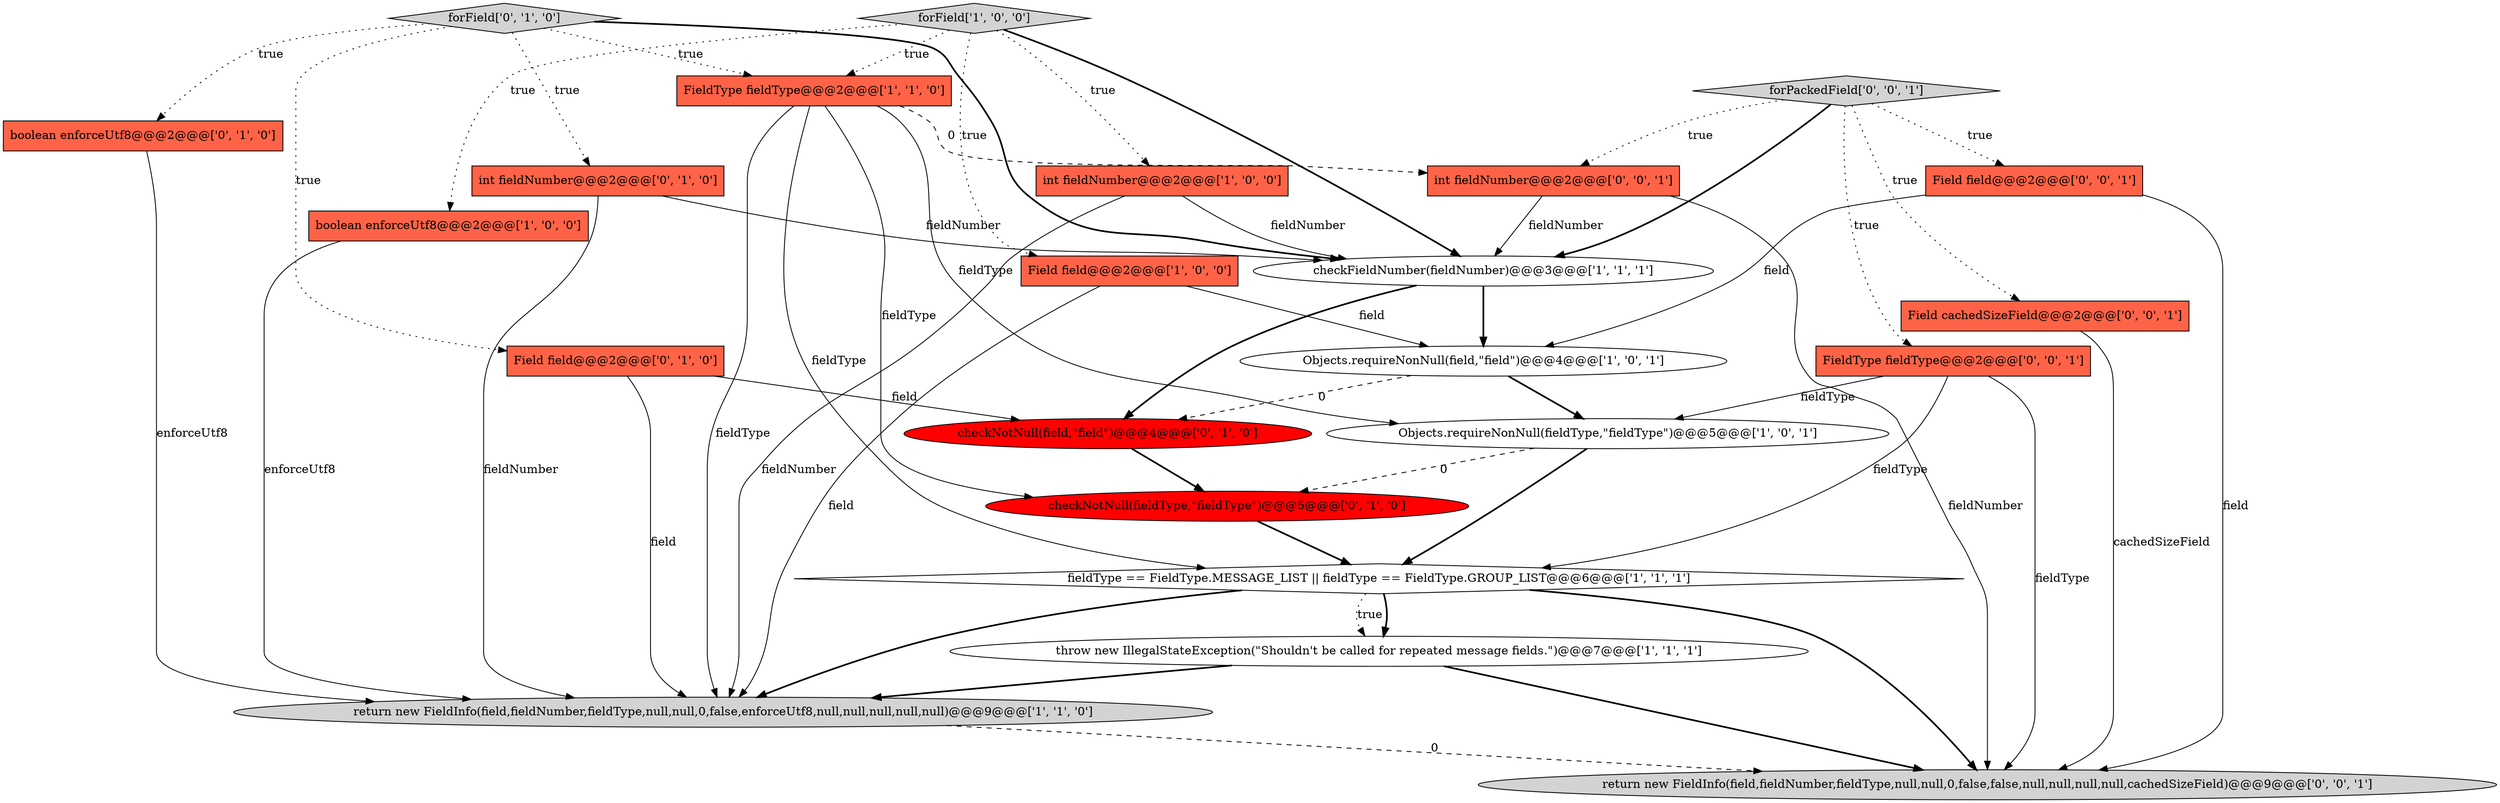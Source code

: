 digraph {
20 [style = filled, label = "Field field@@@2@@@['0', '0', '1']", fillcolor = tomato, shape = box image = "AAA0AAABBB3BBB"];
7 [style = filled, label = "fieldType == FieldType.MESSAGE_LIST || fieldType == FieldType.GROUP_LIST@@@6@@@['1', '1', '1']", fillcolor = white, shape = diamond image = "AAA0AAABBB1BBB"];
18 [style = filled, label = "FieldType fieldType@@@2@@@['0', '0', '1']", fillcolor = tomato, shape = box image = "AAA0AAABBB3BBB"];
4 [style = filled, label = "return new FieldInfo(field,fieldNumber,fieldType,null,null,0,false,enforceUtf8,null,null,null,null,null)@@@9@@@['1', '1', '0']", fillcolor = lightgray, shape = ellipse image = "AAA0AAABBB1BBB"];
12 [style = filled, label = "int fieldNumber@@@2@@@['0', '1', '0']", fillcolor = tomato, shape = box image = "AAA0AAABBB2BBB"];
9 [style = filled, label = "Field field@@@2@@@['1', '0', '0']", fillcolor = tomato, shape = box image = "AAA0AAABBB1BBB"];
21 [style = filled, label = "int fieldNumber@@@2@@@['0', '0', '1']", fillcolor = tomato, shape = box image = "AAA0AAABBB3BBB"];
19 [style = filled, label = "forPackedField['0', '0', '1']", fillcolor = lightgray, shape = diamond image = "AAA0AAABBB3BBB"];
14 [style = filled, label = "checkNotNull(field,\"field\")@@@4@@@['0', '1', '0']", fillcolor = red, shape = ellipse image = "AAA1AAABBB2BBB"];
11 [style = filled, label = "boolean enforceUtf8@@@2@@@['0', '1', '0']", fillcolor = tomato, shape = box image = "AAA0AAABBB2BBB"];
0 [style = filled, label = "boolean enforceUtf8@@@2@@@['1', '0', '0']", fillcolor = tomato, shape = box image = "AAA0AAABBB1BBB"];
6 [style = filled, label = "Objects.requireNonNull(field,\"field\")@@@4@@@['1', '0', '1']", fillcolor = white, shape = ellipse image = "AAA0AAABBB1BBB"];
15 [style = filled, label = "forField['0', '1', '0']", fillcolor = lightgray, shape = diamond image = "AAA0AAABBB2BBB"];
1 [style = filled, label = "throw new IllegalStateException(\"Shouldn't be called for repeated message fields.\")@@@7@@@['1', '1', '1']", fillcolor = white, shape = ellipse image = "AAA0AAABBB1BBB"];
16 [style = filled, label = "checkNotNull(fieldType,\"fieldType\")@@@5@@@['0', '1', '0']", fillcolor = red, shape = ellipse image = "AAA1AAABBB2BBB"];
2 [style = filled, label = "forField['1', '0', '0']", fillcolor = lightgray, shape = diamond image = "AAA0AAABBB1BBB"];
17 [style = filled, label = "Field cachedSizeField@@@2@@@['0', '0', '1']", fillcolor = tomato, shape = box image = "AAA0AAABBB3BBB"];
8 [style = filled, label = "checkFieldNumber(fieldNumber)@@@3@@@['1', '1', '1']", fillcolor = white, shape = ellipse image = "AAA0AAABBB1BBB"];
5 [style = filled, label = "int fieldNumber@@@2@@@['1', '0', '0']", fillcolor = tomato, shape = box image = "AAA0AAABBB1BBB"];
10 [style = filled, label = "FieldType fieldType@@@2@@@['1', '1', '0']", fillcolor = tomato, shape = box image = "AAA0AAABBB1BBB"];
22 [style = filled, label = "return new FieldInfo(field,fieldNumber,fieldType,null,null,0,false,false,null,null,null,null,cachedSizeField)@@@9@@@['0', '0', '1']", fillcolor = lightgray, shape = ellipse image = "AAA0AAABBB3BBB"];
3 [style = filled, label = "Objects.requireNonNull(fieldType,\"fieldType\")@@@5@@@['1', '0', '1']", fillcolor = white, shape = ellipse image = "AAA0AAABBB1BBB"];
13 [style = filled, label = "Field field@@@2@@@['0', '1', '0']", fillcolor = tomato, shape = box image = "AAA0AAABBB2BBB"];
12->4 [style = solid, label="fieldNumber"];
14->16 [style = bold, label=""];
6->3 [style = bold, label=""];
1->4 [style = bold, label=""];
17->22 [style = solid, label="cachedSizeField"];
7->1 [style = bold, label=""];
2->0 [style = dotted, label="true"];
10->21 [style = dashed, label="0"];
12->8 [style = solid, label="fieldNumber"];
19->17 [style = dotted, label="true"];
13->4 [style = solid, label="field"];
19->20 [style = dotted, label="true"];
10->7 [style = solid, label="fieldType"];
16->7 [style = bold, label=""];
19->18 [style = dotted, label="true"];
10->4 [style = solid, label="fieldType"];
8->14 [style = bold, label=""];
15->10 [style = dotted, label="true"];
9->4 [style = solid, label="field"];
20->6 [style = solid, label="field"];
8->6 [style = bold, label=""];
19->21 [style = dotted, label="true"];
10->16 [style = solid, label="fieldType"];
11->4 [style = solid, label="enforceUtf8"];
7->4 [style = bold, label=""];
6->14 [style = dashed, label="0"];
4->22 [style = dashed, label="0"];
10->3 [style = solid, label="fieldType"];
5->4 [style = solid, label="fieldNumber"];
19->8 [style = bold, label=""];
15->13 [style = dotted, label="true"];
1->22 [style = bold, label=""];
7->22 [style = bold, label=""];
2->9 [style = dotted, label="true"];
3->7 [style = bold, label=""];
21->8 [style = solid, label="fieldNumber"];
13->14 [style = solid, label="field"];
0->4 [style = solid, label="enforceUtf8"];
15->11 [style = dotted, label="true"];
15->12 [style = dotted, label="true"];
18->3 [style = solid, label="fieldType"];
18->22 [style = solid, label="fieldType"];
2->5 [style = dotted, label="true"];
7->1 [style = dotted, label="true"];
18->7 [style = solid, label="fieldType"];
21->22 [style = solid, label="fieldNumber"];
15->8 [style = bold, label=""];
3->16 [style = dashed, label="0"];
9->6 [style = solid, label="field"];
2->8 [style = bold, label=""];
2->10 [style = dotted, label="true"];
5->8 [style = solid, label="fieldNumber"];
20->22 [style = solid, label="field"];
}
